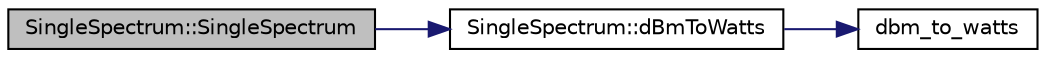 digraph "SingleSpectrum::SingleSpectrum"
{
  edge [fontname="Helvetica",fontsize="10",labelfontname="Helvetica",labelfontsize="10"];
  node [fontname="Helvetica",fontsize="10",shape=record];
  rankdir="LR";
  Node1 [label="SingleSpectrum::SingleSpectrum",height=0.2,width=0.4,color="black", fillcolor="grey75", style="filled", fontcolor="black"];
  Node1 -> Node2 [color="midnightblue",fontsize="10",style="solid",fontname="Helvetica"];
  Node2 [label="SingleSpectrum::dBmToWatts",height=0.2,width=0.4,color="black", fillcolor="white", style="filled",URL="$class_single_spectrum.html#a2538a9a9f700323f133379a7c3587bf1",tooltip="Covert from units of dBm to Watts. "];
  Node2 -> Node3 [color="midnightblue",fontsize="10",style="solid",fontname="Helvetica"];
  Node3 [label="dbm_to_watts",height=0.2,width=0.4,color="black", fillcolor="white", style="filled",URL="$physicsfunctions_8h.html#a3c1cbd9ce3994dc4599e501810398b1a",tooltip="Convert from units of dBm to units of watts. "];
}
